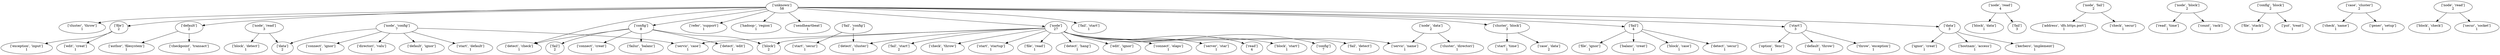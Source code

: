 strict digraph  {
	"['unknown']
58" -> "['node']
27";
	"['unknown']
58" -> "['config']
8";
	"['unknown']
58" -> "['fail', 'start']
1";
	"['unknown']
58" -> "['cluster', 'block']
3";
	"['unknown']
58" -> "['fail']
4";
	"['unknown']
58" -> "['detect', 'check']
1";
	"['unknown']
58" -> "['start']
3";
	"['unknown']
58" -> "['cluster', 'throw']
1";
	"['unknown']
58" -> "['data']
3";
	"['unknown']
58" -> "['file']
2";
	"['unknown']
58" -> "['default']
2";
	"['unknown']
58" -> "['refer', 'support']
1";
	"['unknown']
58" -> "['hadoop-', 'region']
1";
	"['unknown']
58" -> "['sendheartbeat']
1";
	"['node']
27" -> "['read']
4";
	"['node']
27" -> "['block', 'start']
1";
	"['node']
27" -> "['config']
7";
	"['node']
27" -> "['fail', 'detect']
1";
	"['node']
27" -> "['fail', 'start']
2";
	"['node']
27" -> "['detect', 'cluster']
1";
	"['node']
27" -> "['block']
2";
	"['node']
27" -> "['check', 'throw']
1";
	"['node']
27" -> "['start', 'startup']
1";
	"['node']
27" -> "['file', 'read']
1";
	"['node']
27" -> "['servic', 'case']
1";
	"['node']
27" -> "['detect', 'hang']
1";
	"['node']
27" -> "['servic', 'name']
1";
	"['node']
27" -> "['edit', 'ignor']
1";
	"['node']
27" -> "['connect', 'elaps']
1";
	"['node']
27" -> "['server', 'star']
1";
	"['config']
8" -> "['detect', 'check']
1";
	"['config']
8" -> "['block']
2";
	"['config']
8" -> "['fail']
2";
	"['config']
8" -> "['detect', 'edit']
1";
	"['config']
8" -> "['connect', 'creat']
1";
	"['config']
8" -> "['failur', 'balanc']
1";
	"['cluster', 'block']
3" -> "['start', 'time']
1";
	"['cluster', 'block']
3" -> "['case', 'data']
2";
	"['fail']
4" -> "['block', 'case']
1";
	"['fail']
4" -> "['detect', 'secur']
1";
	"['fail']
4" -> "['file', 'ignor']
1";
	"['fail']
4" -> "['balanc', 'creat']
1";
	"['start']
3" -> "['default', 'throw']
1";
	"['start']
3" -> "['throw', 'exception']
1";
	"['start']
3" -> "['option', 'fenc']
1";
	"['data']
3" -> "['ignor', 'creat']
1";
	"['data']
3" -> "['hostnam', 'access']
1";
	"['data']
3" -> "['kerbero', 'implement']
1";
	"['file']
2" -> "['exception', 'input']
1";
	"['file']
2" -> "['edit', 'creat']
1";
	"['default']
2" -> "['author', 'filesystem']
1";
	"['default']
2" -> "['checkpoint', 'transact']
1";
	"['node', 'read']
4" -> "['block', 'data']
1";
	"['node', 'read']
4" -> "['fail']
3";
	"['node', 'config']
7" -> "['servic', 'case']
1";
	"['node', 'config']
7" -> "['data']
2";
	"['node', 'config']
7" -> "['start', 'default']
1";
	"['node', 'config']
7" -> "['connect', 'ignor']
1";
	"['node', 'config']
7" -> "['directori', 'valu']
1";
	"['node', 'config']
7" -> "['default', 'ignor']
1";
	"['node', 'fail']
2" -> "['address', 'dfs.https.port']
1";
	"['node', 'fail']
2" -> "['check', 'secur']
1";
	"['node', 'block']
2" -> "['read', 'time']
1";
	"['node', 'block']
2" -> "['count', 'rack']
1";
	"['fail', 'config']
2" -> "['detect', 'cluster']
1";
	"['fail', 'config']
2" -> "['start', 'secur']
1";
	"['config', 'block']
2" -> "['file', 'stack']
1";
	"['config', 'block']
2" -> "['put', 'treat']
1";
	"['case', 'cluster']
2" -> "['check', 'name']
1";
	"['case', 'cluster']
2" -> "['gener', 'setup']
1";
	"['node', 'read']
3" -> "['data']
2";
	"['node', 'read']
3" -> "['block', 'detect']
1";
	"['node', 'data']
2" -> "['servic', 'name']
1";
	"['node', 'data']
2" -> "['cluster', 'directori']
1";
	"['node', 'read']
2" -> "['block', 'check']
1";
	"['node', 'read']
2" -> "['secur', 'socket']
1";
}
